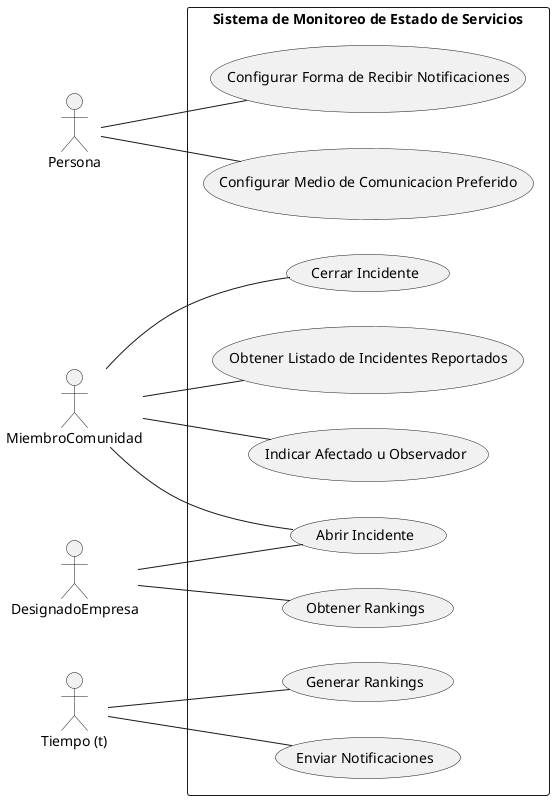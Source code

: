@startuml Caso De Uso

left to right direction
actor "Persona" as Persona
actor "MiembroComunidad" as MiembroComunidad
actor "DesignadoEmpresa" as DesignadoEmpresa
actor "Tiempo (t)" as Tiempo

rectangle "Sistema de Monitoreo de Estado de Servicios" {
Persona -- (Configurar Medio de Comunicacion Preferido)
Persona -- (Configurar Forma de Recibir Notificaciones)

MiembroComunidad -- (Abrir Incidente)
MiembroComunidad -- (Cerrar Incidente)
MiembroComunidad -- (Obtener Listado de Incidentes Reportados)
MiembroComunidad -- (Indicar Afectado u Observador)

DesignadoEmpresa -- (Obtener Rankings)
DesignadoEmpresa -- (Abrir Incidente)


Tiempo  -- (Enviar Notificaciones)
Tiempo -- (Generar Rankings)

}
@enduml